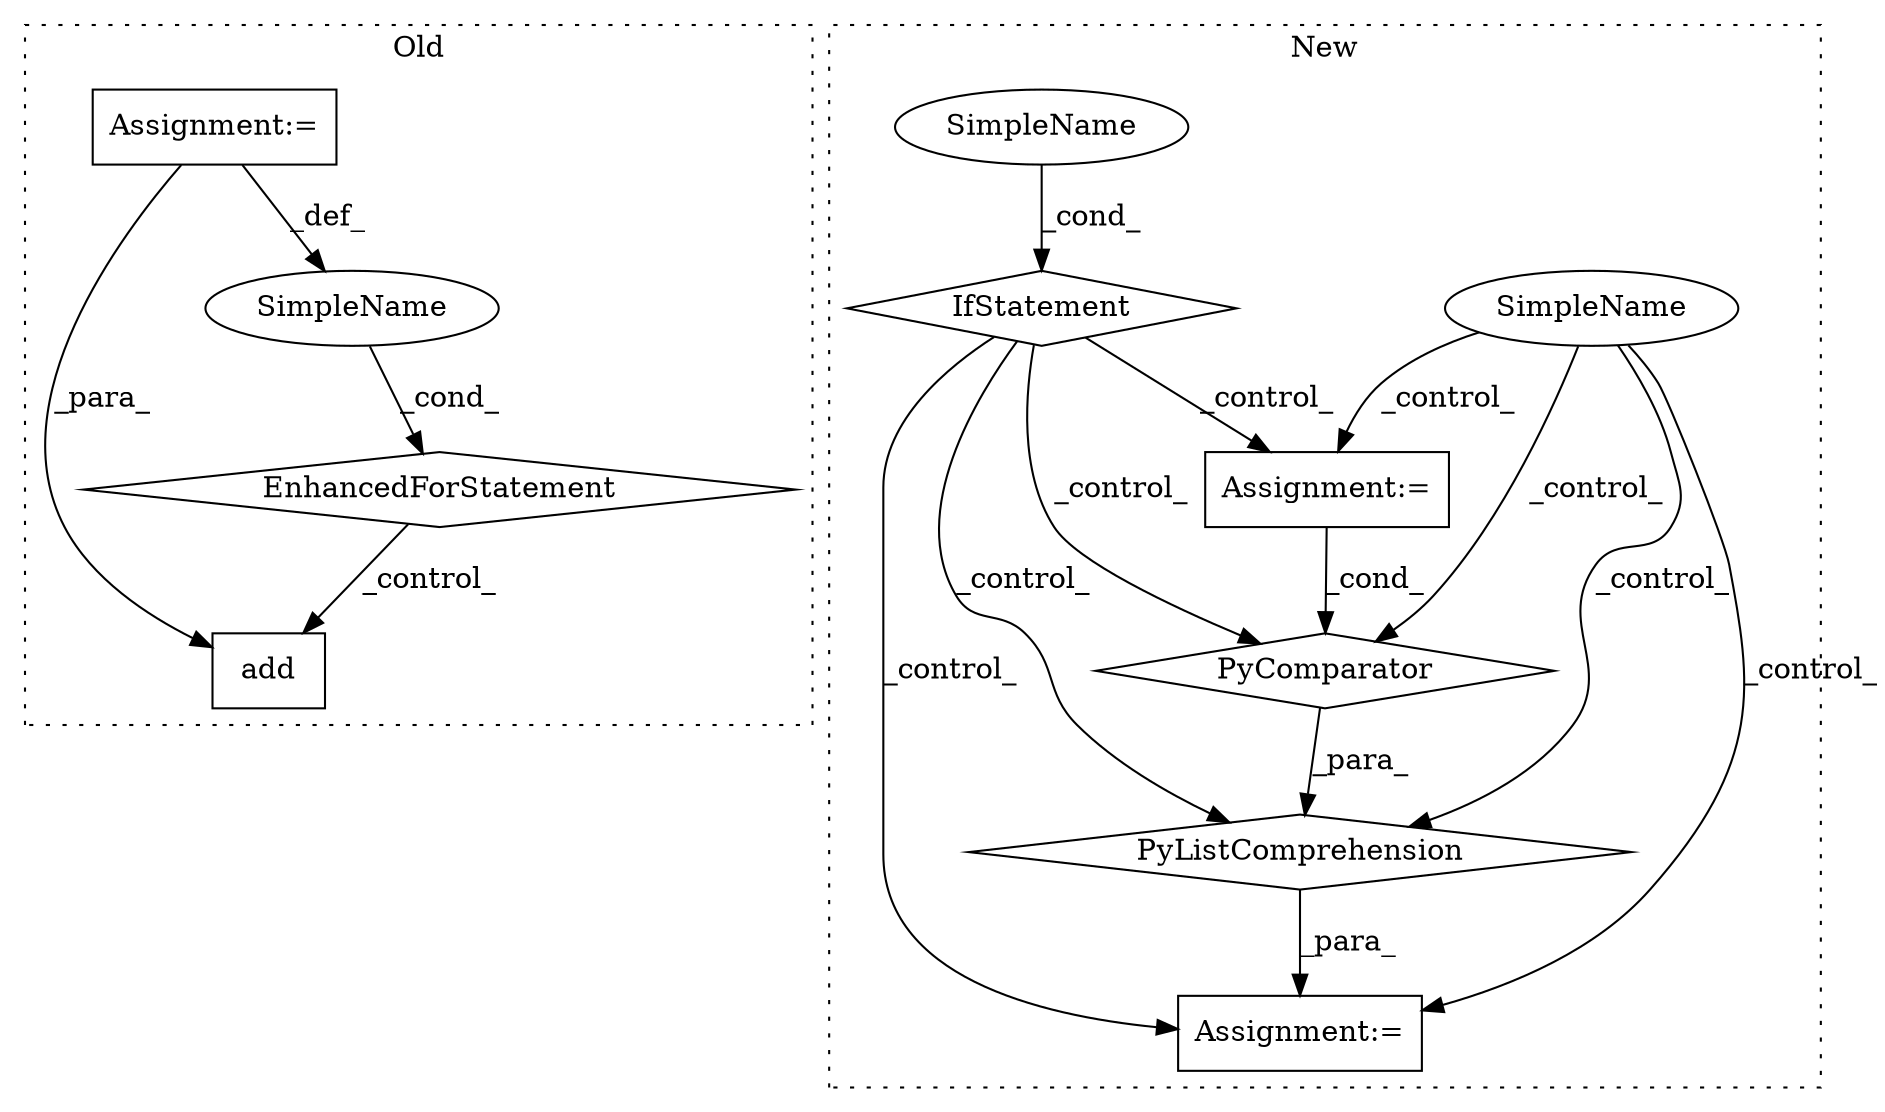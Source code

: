 digraph G {
subgraph cluster0 {
1 [label="add" a="32" s="1862,1873" l="4,1" shape="box"];
6 [label="EnhancedForStatement" a="70" s="1674,1766" l="57,2" shape="diamond"];
7 [label="SimpleName" a="42" s="1735" l="3" shape="ellipse"];
8 [label="Assignment:=" a="7" s="1674,1766" l="57,2" shape="box"];
label = "Old";
style="dotted";
}
subgraph cluster1 {
2 [label="PyListComprehension" a="109" s="2114" l="132" shape="diamond"];
3 [label="PyComparator" a="113" s="2179" l="59" shape="diamond"];
4 [label="Assignment:=" a="7" s="2179" l="59" shape="box"];
5 [label="Assignment:=" a="7" s="2248,2325" l="57,2" shape="box"];
9 [label="IfStatement" a="25" s="1968,1985" l="4,2" shape="diamond"];
10 [label="SimpleName" a="42" s="" l="" shape="ellipse"];
11 [label="SimpleName" a="42" s="" l="" shape="ellipse"];
label = "New";
style="dotted";
}
2 -> 5 [label="_para_"];
3 -> 2 [label="_para_"];
4 -> 3 [label="_cond_"];
6 -> 1 [label="_control_"];
7 -> 6 [label="_cond_"];
8 -> 7 [label="_def_"];
8 -> 1 [label="_para_"];
9 -> 2 [label="_control_"];
9 -> 3 [label="_control_"];
9 -> 4 [label="_control_"];
9 -> 5 [label="_control_"];
10 -> 4 [label="_control_"];
10 -> 5 [label="_control_"];
10 -> 2 [label="_control_"];
10 -> 3 [label="_control_"];
11 -> 9 [label="_cond_"];
}